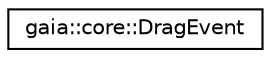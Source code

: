 digraph G
{
  edge [fontname="Helvetica",fontsize="10",labelfontname="Helvetica",labelfontsize="10"];
  node [fontname="Helvetica",fontsize="10",shape=record];
  rankdir=LR;
  Node1 [label="gaia::core::DragEvent",height=0.2,width=0.4,color="black", fillcolor="white", style="filled",URL="$d9/dc1/classgaia_1_1core_1_1_drag_event.html"];
}
